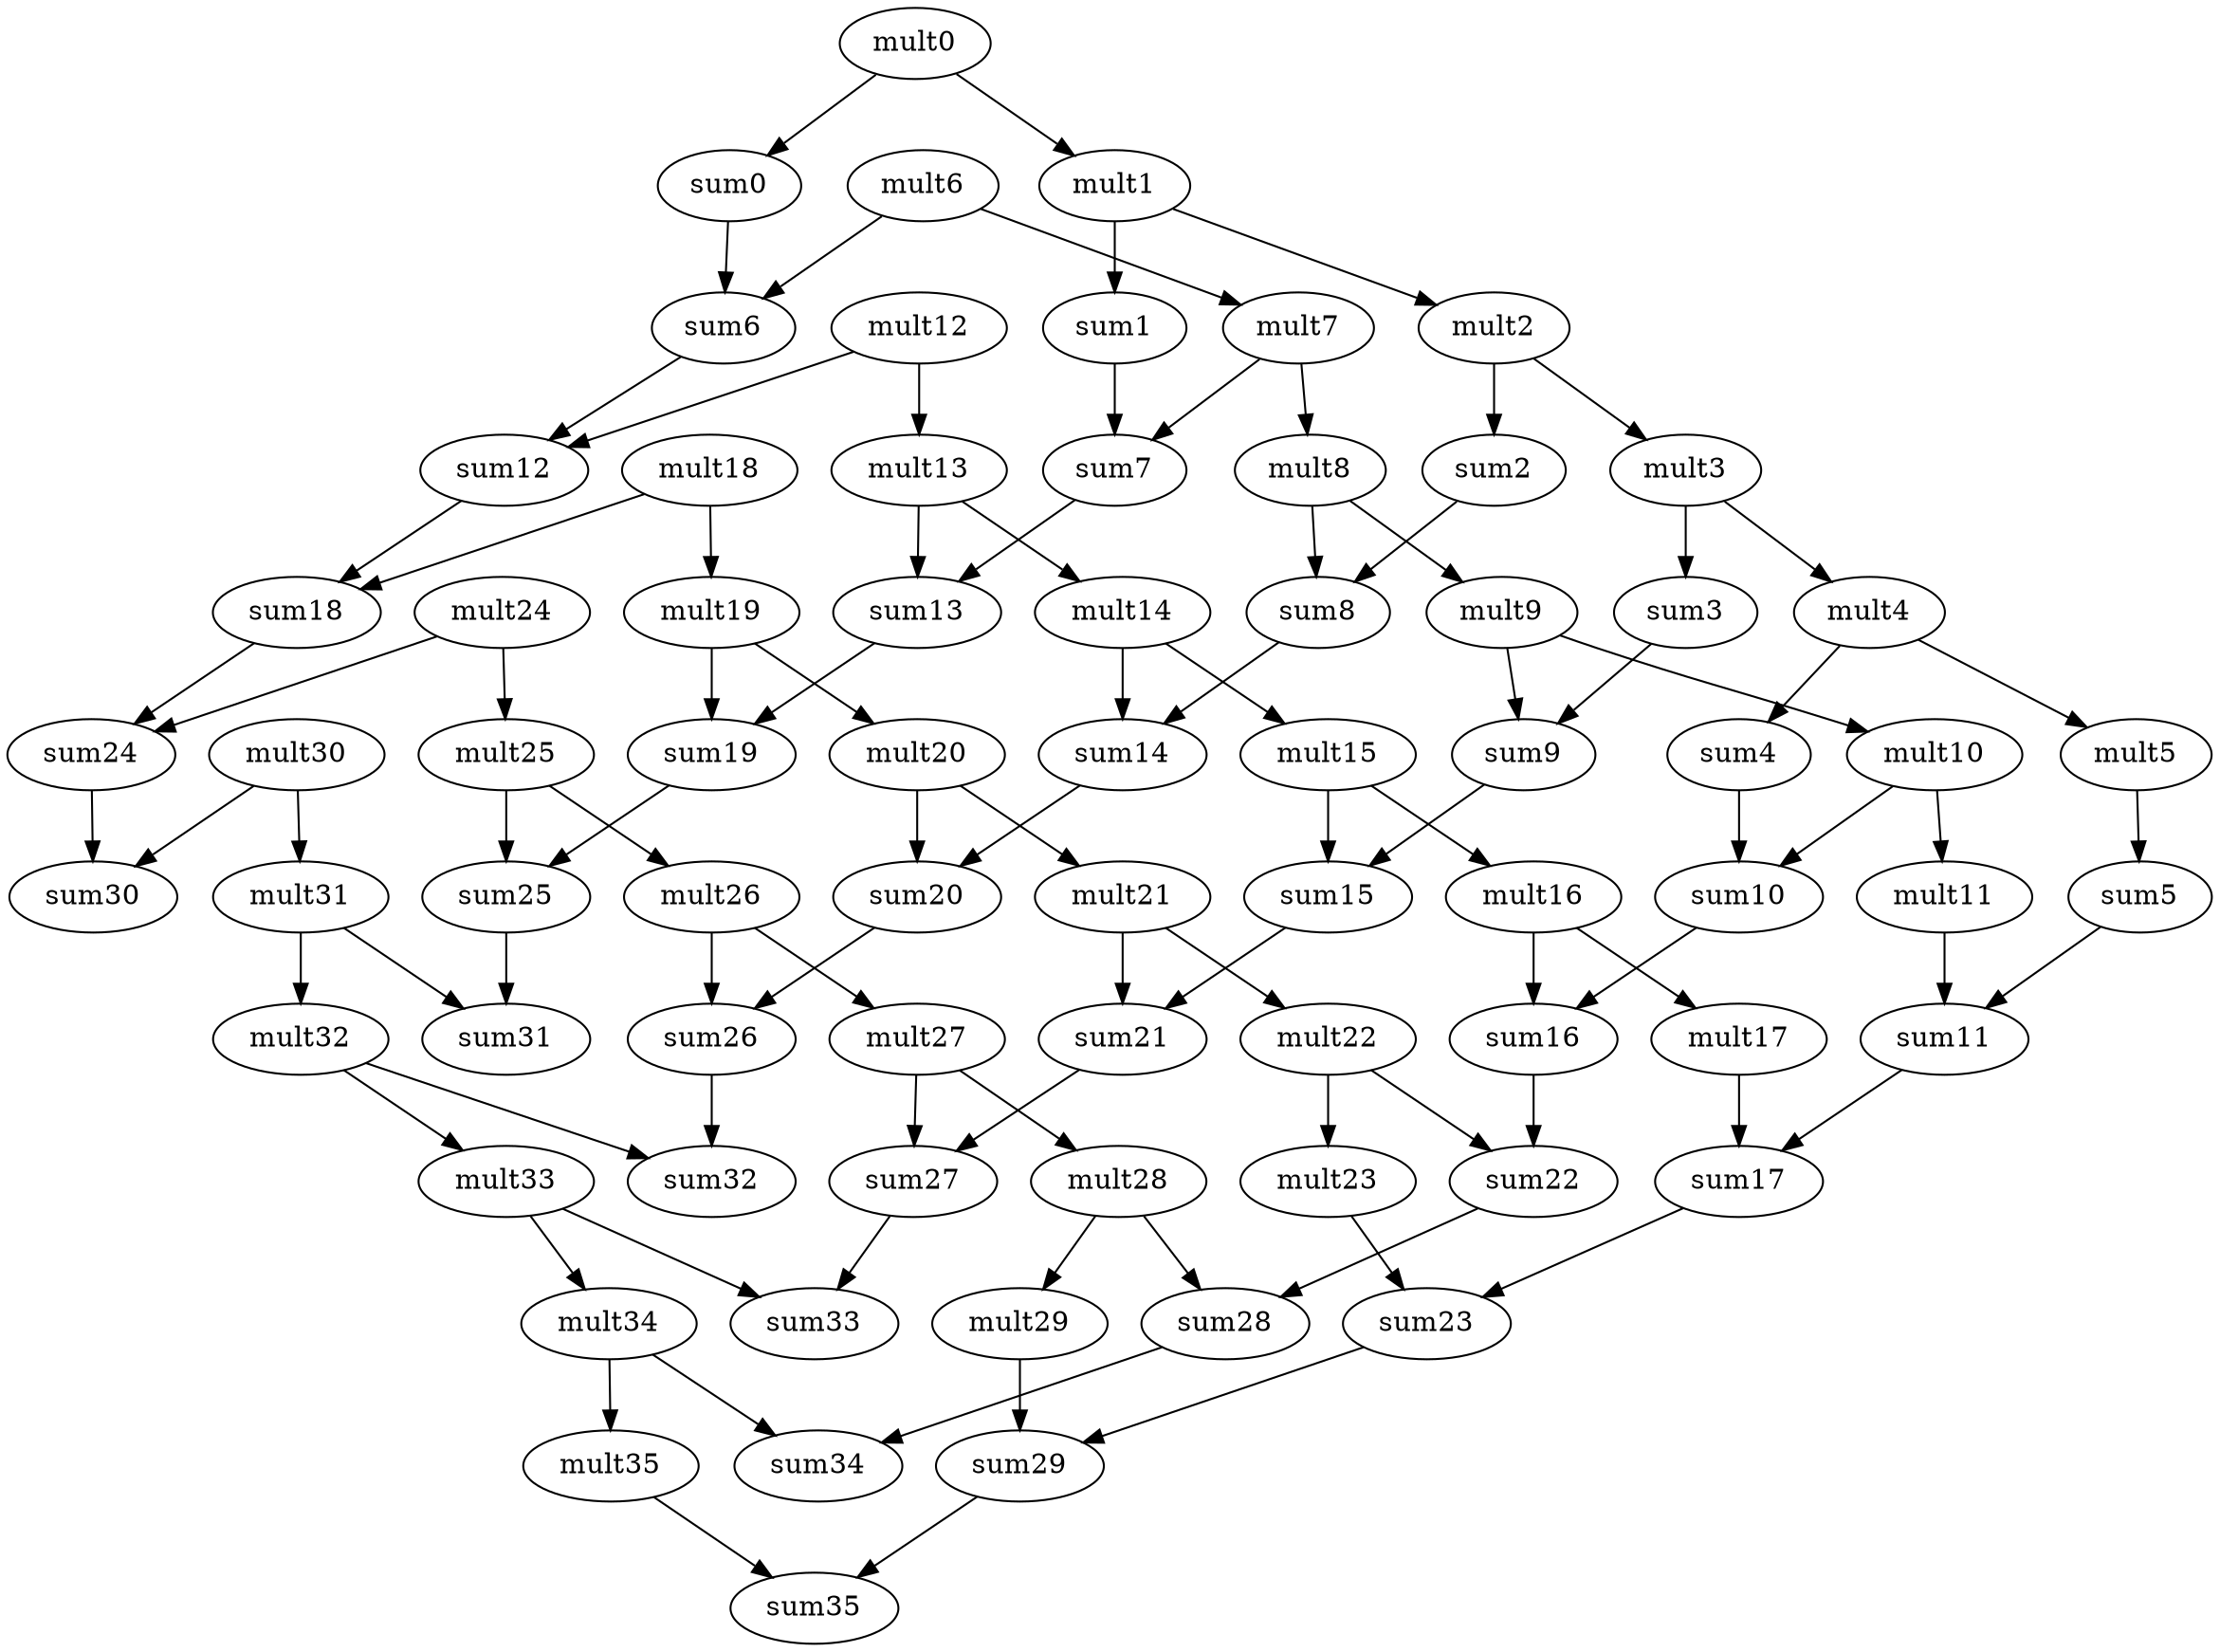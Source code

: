 strict digraph  {
0 [label=mult0];
1 [label=sum0];
13 [label=sum6];
2 [label=mult1];
3 [label=sum1];
15 [label=sum7];
4 [label=mult2];
5 [label=sum2];
17 [label=sum8];
6 [label=mult3];
7 [label=sum3];
19 [label=sum9];
8 [label=mult4];
9 [label=sum4];
21 [label=sum10];
10 [label=mult5];
11 [label=sum5];
23 [label=sum11];
12 [label=mult6];
25 [label=sum12];
14 [label=mult7];
27 [label=sum13];
16 [label=mult8];
29 [label=sum14];
18 [label=mult9];
31 [label=sum15];
20 [label=mult10];
33 [label=sum16];
22 [label=mult11];
35 [label=sum17];
24 [label=mult12];
37 [label=sum18];
26 [label=mult13];
39 [label=sum19];
28 [label=mult14];
41 [label=sum20];
30 [label=mult15];
43 [label=sum21];
32 [label=mult16];
45 [label=sum22];
34 [label=mult17];
47 [label=sum23];
36 [label=mult18];
49 [label=sum24];
38 [label=mult19];
51 [label=sum25];
40 [label=mult20];
53 [label=sum26];
42 [label=mult21];
55 [label=sum27];
44 [label=mult22];
57 [label=sum28];
46 [label=mult23];
59 [label=sum29];
48 [label=mult24];
61 [label=sum30];
50 [label=mult25];
63 [label=sum31];
52 [label=mult26];
65 [label=sum32];
54 [label=mult27];
67 [label=sum33];
56 [label=mult28];
69 [label=sum34];
58 [label=mult29];
71 [label=sum35];
60 [label=mult30];
62 [label=mult31];
64 [label=mult32];
66 [label=mult33];
68 [label=mult34];
70 [label=mult35];
0 -> 1;
0 -> 2;
1 -> 13;
13 -> 25;
2 -> 3;
2 -> 4;
3 -> 15;
15 -> 27;
4 -> 5;
4 -> 6;
5 -> 17;
17 -> 29;
6 -> 7;
6 -> 8;
7 -> 19;
19 -> 31;
8 -> 9;
8 -> 10;
9 -> 21;
21 -> 33;
10 -> 11;
11 -> 23;
23 -> 35;
12 -> 13;
12 -> 14;
25 -> 37;
14 -> 15;
14 -> 16;
27 -> 39;
16 -> 17;
16 -> 18;
29 -> 41;
18 -> 19;
18 -> 20;
31 -> 43;
20 -> 21;
20 -> 22;
33 -> 45;
22 -> 23;
35 -> 47;
24 -> 25;
24 -> 26;
37 -> 49;
26 -> 27;
26 -> 28;
39 -> 51;
28 -> 29;
28 -> 30;
41 -> 53;
30 -> 31;
30 -> 32;
43 -> 55;
32 -> 33;
32 -> 34;
45 -> 57;
34 -> 35;
47 -> 59;
36 -> 37;
36 -> 38;
49 -> 61;
38 -> 39;
38 -> 40;
51 -> 63;
40 -> 41;
40 -> 42;
53 -> 65;
42 -> 43;
42 -> 44;
55 -> 67;
44 -> 45;
44 -> 46;
57 -> 69;
46 -> 47;
59 -> 71;
48 -> 49;
48 -> 50;
50 -> 51;
50 -> 52;
52 -> 53;
52 -> 54;
54 -> 55;
54 -> 56;
56 -> 57;
56 -> 58;
58 -> 59;
60 -> 61;
60 -> 62;
62 -> 63;
62 -> 64;
64 -> 65;
64 -> 66;
66 -> 67;
66 -> 68;
68 -> 69;
68 -> 70;
70 -> 71;
}

